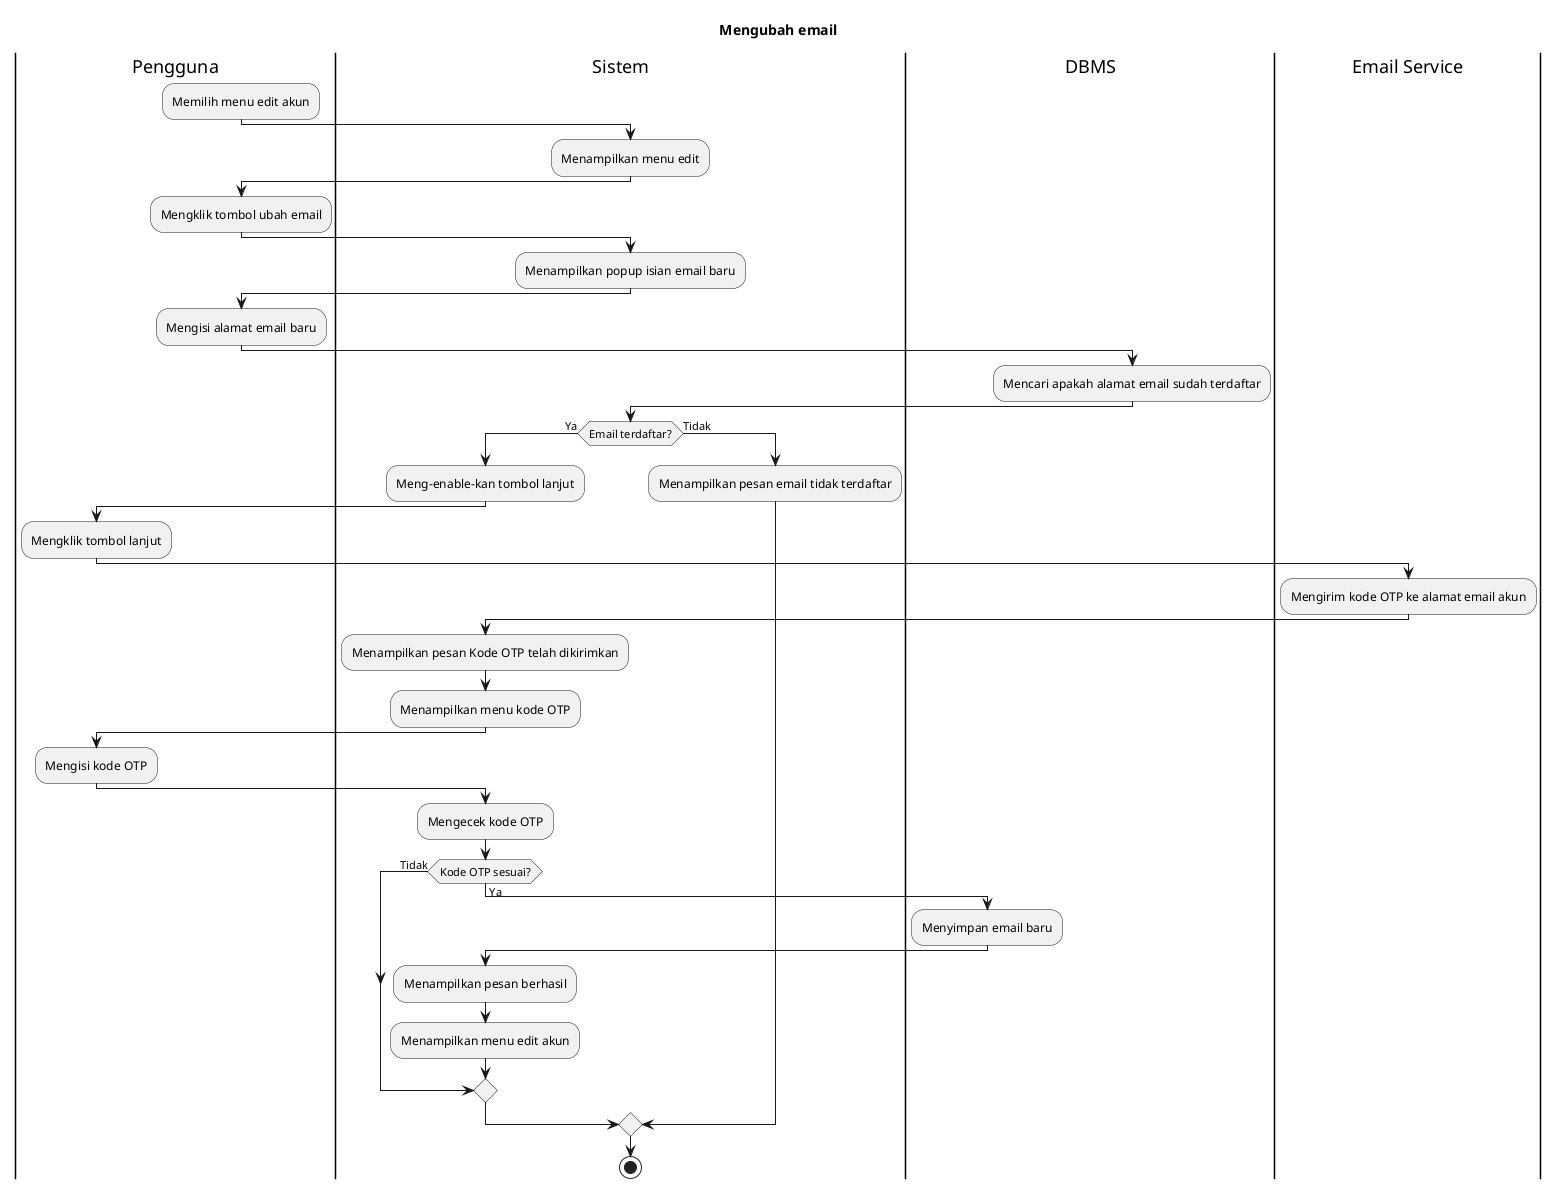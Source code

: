 @startuml Mengubah email
title Mengubah email

|Pengguna|
:Memilih menu edit akun;

|Sistem|
:Menampilkan menu edit;

|Pengguna|
:Mengklik tombol ubah email;

|Sistem|
:Menampilkan popup isian email baru;

|Pengguna|
:Mengisi alamat email baru;

|DBMS|
:Mencari apakah alamat email sudah terdaftar;

|Sistem|
if (Email terdaftar?) then (Ya)
  :Meng-enable-kan tombol lanjut;

  |Pengguna|
  :Mengklik tombol lanjut;

  |Email Service|
  :Mengirim kode OTP ke alamat email akun;

  |Sistem|
  :Menampilkan pesan Kode OTP telah dikirimkan;
  :Menampilkan menu kode OTP;

  |Pengguna|
  :Mengisi kode OTP;
  
  |Sistem|
  :Mengecek kode OTP;

  if (Kode OTP sesuai?) then (Tidak)
  else (Ya)
    |DBMS|
    :Menyimpan email baru;

    |Sistem|
    :Menampilkan pesan berhasil;
    :Menampilkan menu edit akun;
  endif
else (Tidak)
  :Menampilkan pesan email tidak terdaftar;
endif

stop

@enduml